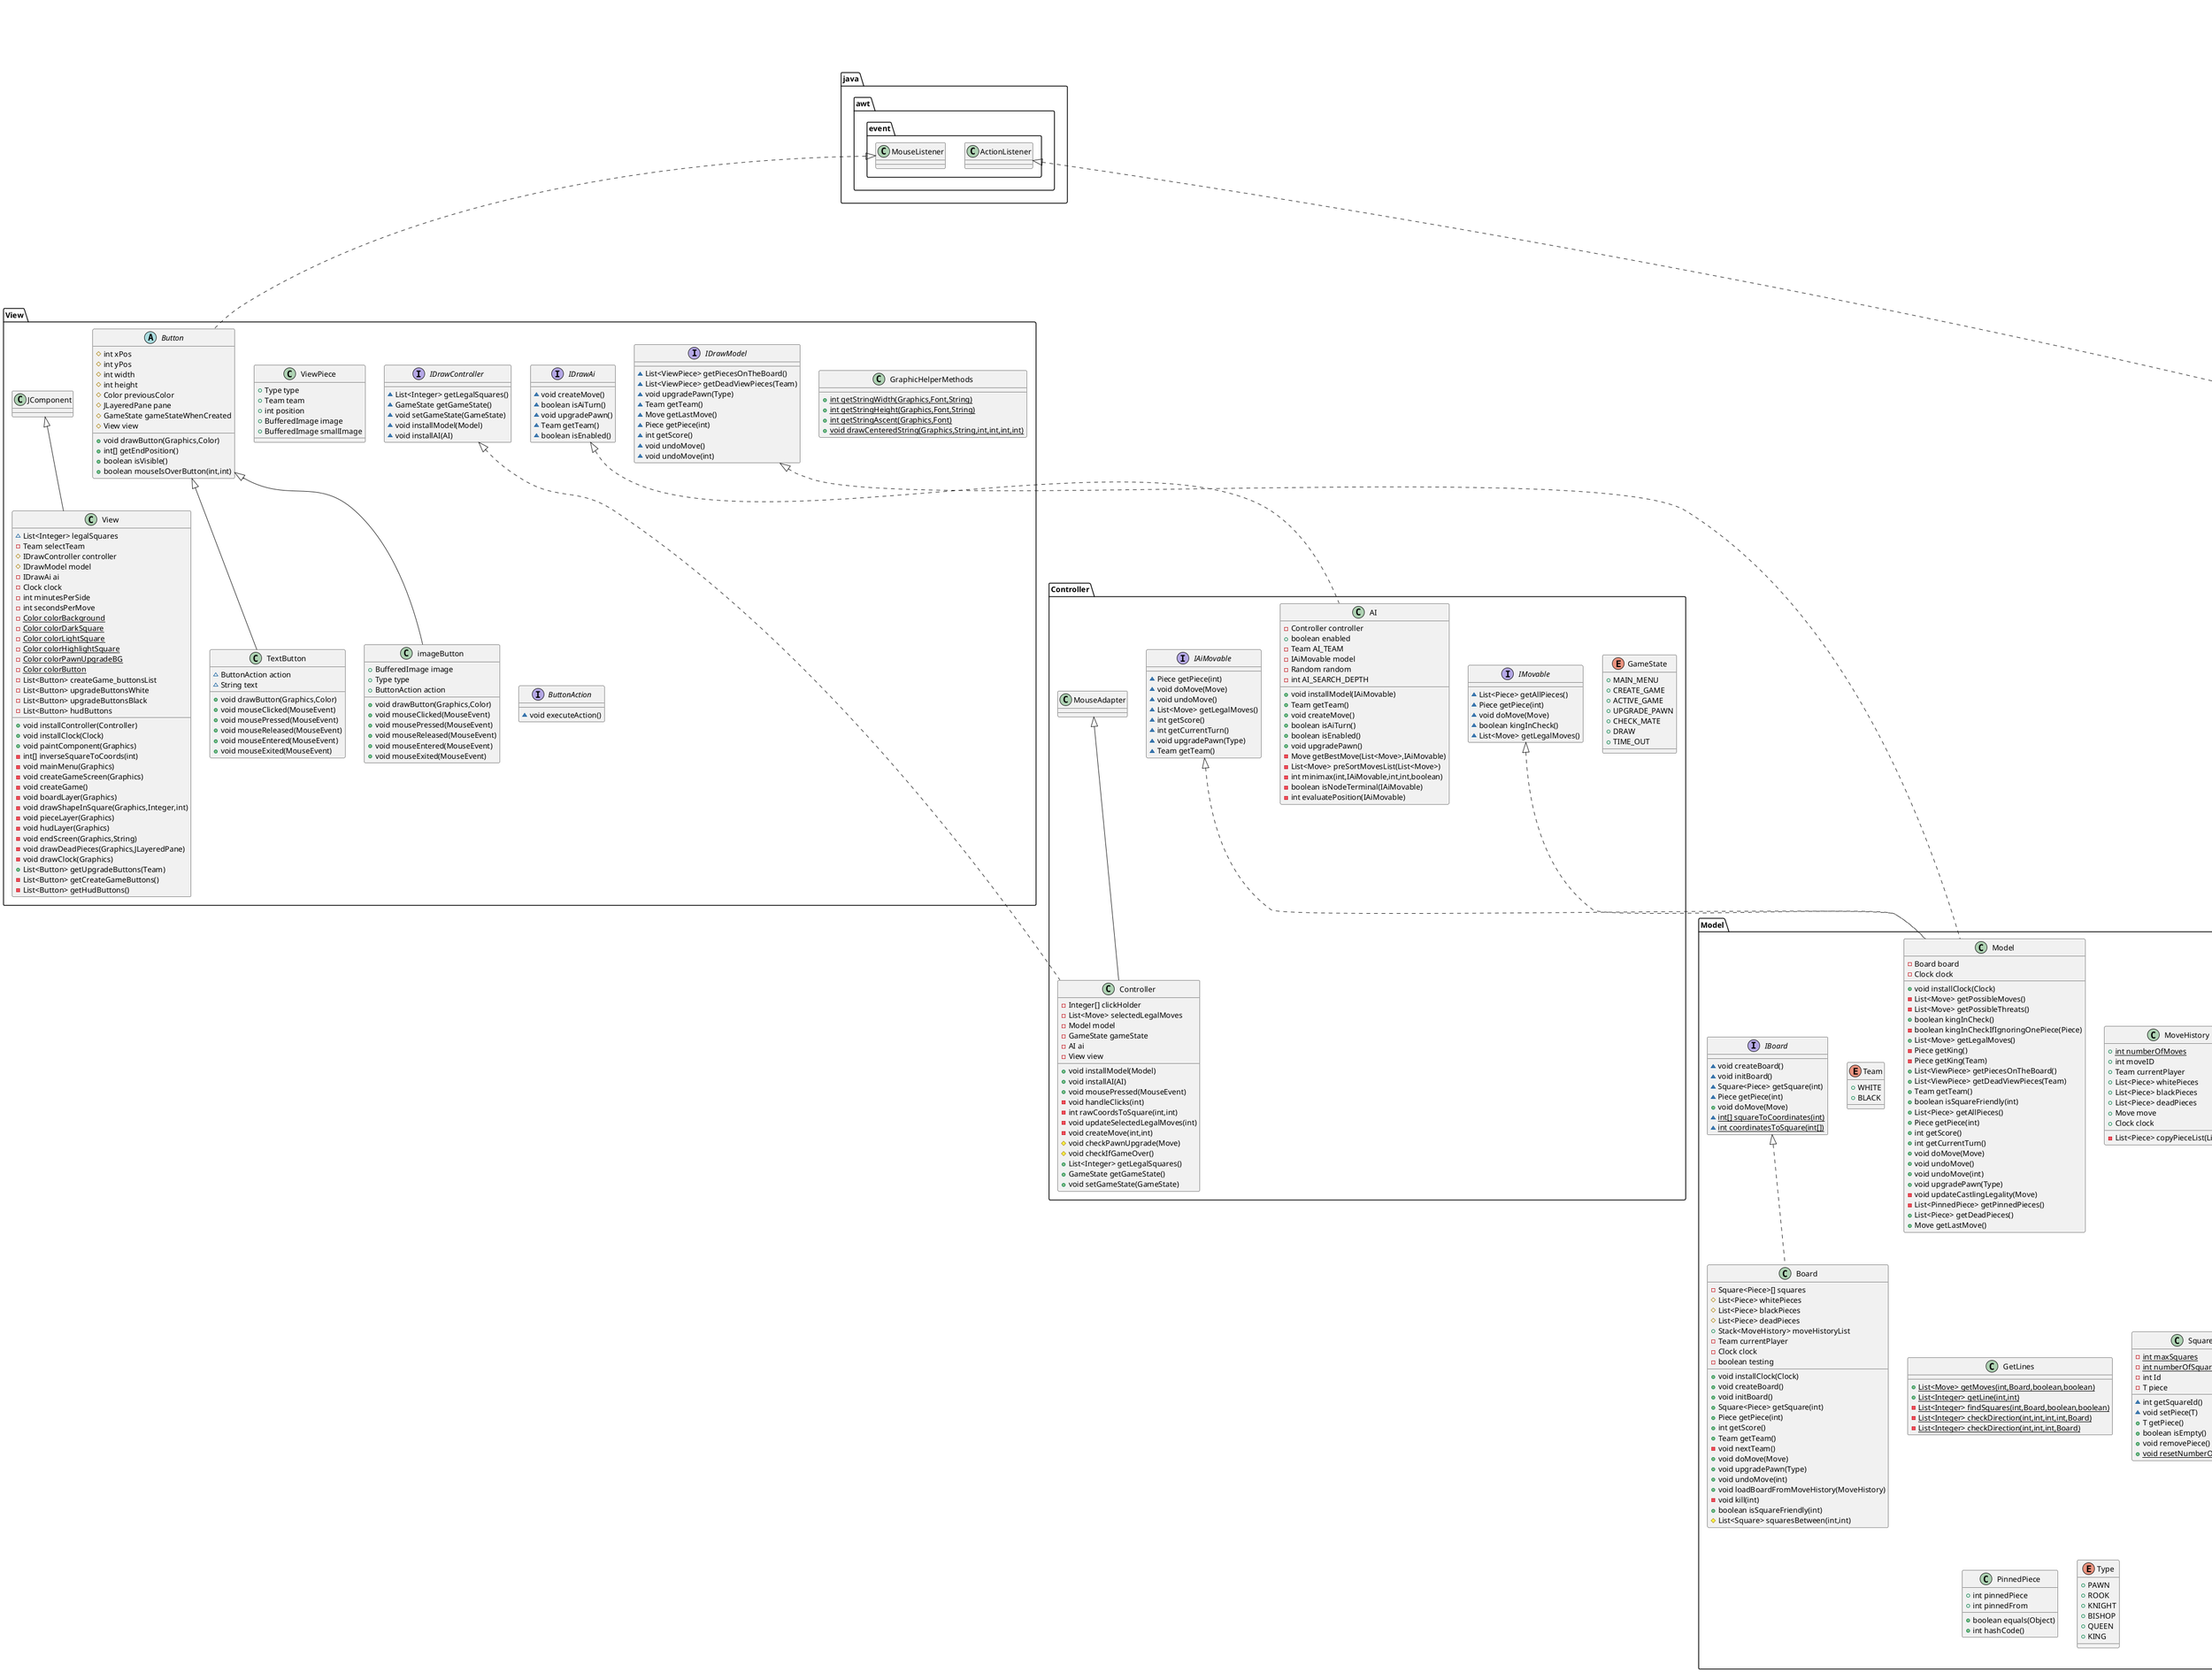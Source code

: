 @startuml
class View.ViewPiece {
+ Type type
+ Team team
+ int position
+ BufferedImage image
+ BufferedImage smallImage
}
class Model.Pieces.Pawn {
+ {static} int value
+ List<Move> getPossibleMoves(int,Board)
+ List<Move> getPossibleThreats(int,Board)
}
class Model.Clock {
- boolean enabled
- int whiteClock_Seconds
- int blackClock_Seconds
~ Team currentPlayer
- Timer timer
- View view
- Controller controller
+ Team getCurrentPlayer()
+ void nextPlayer()
+ void start()
+ void setEnabled(boolean)
+ int getTime()
+ int getTime(Team)
+ void setTime(Team,int)
+ void actionPerformed(ActionEvent)
+ Clock clone()
}
enum Model.Team {
+  WHITE
+  BLACK
}
class Model.MoveHistory {
+ {static} int numberOfMoves
+ int moveID
+ Team currentPlayer
+ List<Piece> whitePieces
+ List<Piece> blackPieces
+ List<Piece> deadPieces
+ Move move
+ Clock clock
- List<Piece> copyPieceList(List<Piece>)
}
interface View.IDrawAi {
~ void createMove()
~ boolean isAiTurn()
~ void upgradePawn()
~ Team getTeam()
~ boolean isEnabled()
}
interface View.IDrawModel {
~ List<ViewPiece> getPiecesOnTheBoard()
~ List<ViewPiece> getDeadViewPieces(Team)
~ void upgradePawn(Type)
~ Team getTeam()
~ Move getLastMove()
~ Piece getPiece(int)
~ int getScore()
~ void undoMove()
~ void undoMove(int)
}
enum Model.Direction {
+  NORTH
+  EAST
+  SOUTH
+  WEST
+  NORTHEAST
+  NORTHWEST
+  SOUTHEAST
+  SOUTHWEST
+ int direction
+ int getDirection(int)
}
class Model.Model {
- Board board
- Clock clock
+ void installClock(Clock)
- List<Move> getPossibleMoves()
- List<Move> getPossibleThreats()
+ boolean kingInCheck()
- boolean kingInCheckIfIgnoringOnePiece(Piece)
+ List<Move> getLegalMoves()
- Piece getKing()
- Piece getKing(Team)
+ List<ViewPiece> getPiecesOnTheBoard()
+ List<ViewPiece> getDeadViewPieces(Team)
+ Team getTeam()
+ boolean isSquareFriendly(int)
+ List<Piece> getAllPieces()
+ Piece getPiece(int)
+ int getScore()
+ int getCurrentTurn()
+ void doMove(Move)
+ void undoMove()
+ void undoMove(int)
+ void upgradePawn(Type)
- void updateCastlingLegality(Move)
- List<PinnedPiece> getPinnedPieces()
+ List<Piece> getDeadPieces()
+ Move getLastMove()
}
enum Controller.GameState {
+  MAIN_MENU
+  CREATE_GAME
+  ACTIVE_GAME
+  UPGRADE_PAWN
+  CHECK_MATE
+  DRAW
+  TIME_OUT
}
class Controller.Controller {
- Integer[] clickHolder
- List<Move> selectedLegalMoves
- Model model
- GameState gameState
- AI ai
- View view
+ void installModel(Model)
+ void installAI(AI)
+ void mousePressed(MouseEvent)
- void handleClicks(int)
- int rawCoordsToSquare(int,int)
- void updateSelectedLegalMoves(int)
- void createMove(int,int)
# void checkPawnUpgrade(Move)
# void checkIfGameOver()
+ List<Integer> getLegalSquares()
+ GameState getGameState()
+ void setGameState(GameState)
}
class Model.GetLines {
+ {static} List<Move> getMoves(int,Board,boolean,boolean)
+ {static} List<Integer> getLine(int,int)
- {static} List<Integer> findSquares(int,Board,boolean,boolean)
- {static} List<Integer> checkDirection(int,int,int,int,Board)
- {static} List<Integer> checkDirection(int,int,int,Board)
}
class Model.Pieces.Queen {
+ {static} int value
+ List<Move> getPossibleMoves(int,Board)
}
interface Controller.IMovable {
~ List<Piece> getAllPieces()
~ Piece getPiece(int)
~ void doMove(Move)
~ boolean kingInCheck()
~ List<Move> getLegalMoves()
}
class View.TextButton {
~ ButtonAction action
~ String text
+ void drawButton(Graphics,Color)
+ void mouseClicked(MouseEvent)
+ void mousePressed(MouseEvent)
+ void mouseReleased(MouseEvent)
+ void mouseEntered(MouseEvent)
+ void mouseExited(MouseEvent)
}
class Model.Square {
- {static} int maxSquares
- {static} int numberOfSquares
- int Id
- T piece
~ int getSquareId()
~ void setPiece(T)
+ T getPiece()
+ boolean isEmpty()
+ void removePiece()
+ {static} void resetNumberOfSquares()
}
class Model.Pieces.King {
+ boolean castleKingSide
+ boolean castleQueenSide
+ {static} int value
+ List<Move> getPossibleMoves(int,Board)
+ void setCastleKingSideToFalse()
+ void setCastleQueenSideToFalse()
}
class Model.Pieces.Bishop {
+ {static} int value
+ List<Move> getPossibleMoves(int,Board)
}
class View.GraphicHelperMethods {
+ {static} int getStringWidth(Graphics,Font,String)
+ {static} int getStringHeight(Graphics,Font,String)
+ {static} int getStringAscent(Graphics,Font)
+ {static} void drawCenteredString(Graphics,String,int,int,int,int)
}
class Controller.AI {
- Controller controller
+ boolean enabled
- Team AI_TEAM
- IAiMovable model
- Random random
- int AI_SEARCH_DEPTH
+ void installModel(IAiMovable)
+ Team getTeam()
+ void createMove()
+ boolean isAiTurn()
+ boolean isEnabled()
+ void upgradePawn()
- Move getBestMove(List<Move>,IAiMovable)
- List<Move> preSortMovesList(List<Move>)
- int minimax(int,IAiMovable,int,int,boolean)
- boolean isNodeTerminal(IAiMovable)
- int evaluatePosition(IAiMovable)
}
class Model.Move {
+ int from
+ int to
- boolean castle
+ Move castleRookMove
~ boolean enPassant
+ int enPassantPosition
+ boolean isMoveCastle()
+ boolean isEnPassant()
+ int[] getMove()
+ String toString()
+ boolean equals(Object)
+ int hashCode()
}
class Main.Constants {
+ {static} int squareSize
+ {static} int boardOffset
+ {static} int displayWidth
+ {static} int displayHeight
+ {static} int upgradePawnBoxHeight
+ {static} int upgradePawnBoxWidth
+ {static} int TIME_MINUTES
+ {static} int TIME_ADDED_EACH_MOVE_SECONDS
+ {static} Team AI_TEAM
+ {static} GameState DEFAULT_GAME_STATE
+ {static} BufferedImage pawnW
+ {static} BufferedImage rookW
+ {static} BufferedImage knightW
+ {static} BufferedImage bishopW
+ {static} BufferedImage queenW
+ {static} BufferedImage kingW
+ {static} BufferedImage pawnB
+ {static} BufferedImage rookB
+ {static} BufferedImage knightB
+ {static} BufferedImage bishopB
+ {static} BufferedImage queenB
+ {static} BufferedImage kingB
+ {static} BufferedImage rookWB
}
interface Model.Pieces.IPiece {
~ Team getTeam()
~ Type getPiece()
~ int getPosition()
~ void setPosition(int)
~ List<Move> getPossibleMoves(int,Board)
}
interface View.IDrawController {
~ List<Integer> getLegalSquares()
~ GameState getGameState()
~ void setGameState(GameState)
~ void installModel(Model)
~ void installAI(AI)
}
class Model.PinnedPiece {
+ int pinnedPiece
+ int pinnedFrom
+ boolean equals(Object)
+ int hashCode()
}
class Model.Board {
- Square<Piece>[] squares
# List<Piece> whitePieces
# List<Piece> blackPieces
# List<Piece> deadPieces
+ Stack<MoveHistory> moveHistoryList
- Team currentPlayer
- Clock clock
- boolean testing
+ void installClock(Clock)
+ void createBoard()
+ void initBoard()
+ Square<Piece> getSquare(int)
+ Piece getPiece(int)
+ int getScore()
+ Team getTeam()
- void nextTeam()
+ void doMove(Move)
+ void upgradePawn(Type)
+ void undoMove(int)
+ void loadBoardFromMoveHistory(MoveHistory)
- void kill(int)
+ boolean isSquareFriendly(int)
# List<Square> squaresBetween(int,int)
}
enum Model.Type {
+  PAWN
+  ROOK
+  KNIGHT
+  BISHOP
+  QUEEN
+  KING
}
class Main.Main {
+ {static} void main(String[])
}
interface View.ButtonAction {
~ void executeAction()
}
interface Controller.IAiMovable {
~ Piece getPiece(int)
~ void doMove(Move)
~ void undoMove()
~ List<Move> getLegalMoves()
~ int getScore()
~ int getCurrentTurn()
~ void upgradePawn(Type)
~ Team getTeam()
}
class View.View {
~ List<Integer> legalSquares
- Team selectTeam
# IDrawController controller
# IDrawModel model
- IDrawAi ai
- Clock clock
- int minutesPerSide
- int secondsPerMove
- {static} Color colorBackground
- {static} Color colorDarkSquare
- {static} Color colorLightSquare
- {static} Color colorHighlightSquare
- {static} Color colorPawnUpgradeBG
- {static} Color colorButton
- List<Button> createGame_buttonsList
- List<Button> upgradeButtonsWhite
- List<Button> upgradeButtonsBlack
- List<Button> hudButtons
+ void installController(Controller)
+ void installClock(Clock)
+ void paintComponent(Graphics)
- int[] inverseSquareToCoords(int)
- void mainMenu(Graphics)
- void createGameScreen(Graphics)
- void createGame()
- void boardLayer(Graphics)
- void drawShapeInSquare(Graphics,Integer,int)
- void pieceLayer(Graphics)
- void hudLayer(Graphics)
- void endScreen(Graphics,String)
- void drawDeadPieces(Graphics,JLayeredPane)
- void drawClock(Graphics)
+ List<Button> getUpgradeButtons(Team)
- List<Button> getCreateGameButtons()
- List<Button> getHudButtons()
}
interface Model.IBoard {
~ void createBoard()
~ void initBoard()
~ Square<Piece> getSquare(int)
~ Piece getPiece(int)
+ void doMove(Move)
~ {static} int[] squareToCoordinates(int)
~ {static} int coordinatesToSquare(int[])
}
abstract class View.Button {
# int xPos
# int yPos
# int width
# int height
# Color previousColor
# JLayeredPane pane
# GameState gameStateWhenCreated
# View view
+ void drawButton(Graphics,Color)
+ int[] getEndPosition()
+ boolean isVisible()
+ boolean mouseIsOverButton(int,int)
}
class Model.Pieces.Knight {
+ {static} int value
+ List<Move> getPossibleMoves(int,Board)
}
class Model.Pieces.Rook {
+ {static} int value
+ List<Move> getPossibleMoves(int,Board)
}
class View.imageButton {
+ BufferedImage image
+ Type type
+ ButtonAction action
+ void drawButton(Graphics,Color)
+ void mouseClicked(MouseEvent)
+ void mousePressed(MouseEvent)
+ void mouseReleased(MouseEvent)
+ void mouseEntered(MouseEvent)
+ void mouseExited(MouseEvent)
}
abstract class Model.Pieces.Piece {
+ Type type
+ Team team
- int position
+ int value
+ Team getTeam()
+ Type getPiece()
+ int getPosition()
+ void setPosition(int)
+ boolean equals(Object)
+ int hashCode()
+ Piece clone()
}


Model.Pieces.Piece <|-- Model.Pieces.Pawn
java.awt.event.ActionListener <|.. Model.Clock
Model.Cloneable <|.. Model.Clock
Controller.IMovable <|.. Model.Model
Controller.IAiMovable <|.. Model.Model
View.IDrawModel <|.. Model.Model
View.IDrawController <|.. Controller.Controller
Controller.MouseAdapter <|-- Controller.Controller
Model.Pieces.Piece <|-- Model.Pieces.Queen
View.Button <|-- View.TextButton
Model.Pieces.Piece <|-- Model.Pieces.King
Model.Pieces.Piece <|-- Model.Pieces.Bishop
View.IDrawAi <|.. Controller.AI
Model.IBoard <|.. Model.Board
View.JComponent <|-- View.View
java.awt.event.MouseListener <|.. View.Button
Model.Pieces.Piece <|-- Model.Pieces.Knight
Model.Pieces.Piece <|-- Model.Pieces.Rook
View.Button <|-- View.imageButton
Model.Pieces.IPiece <|.. Model.Pieces.Piece
Model.Pieces.Cloneable <|.. Model.Pieces.Piece
@enduml